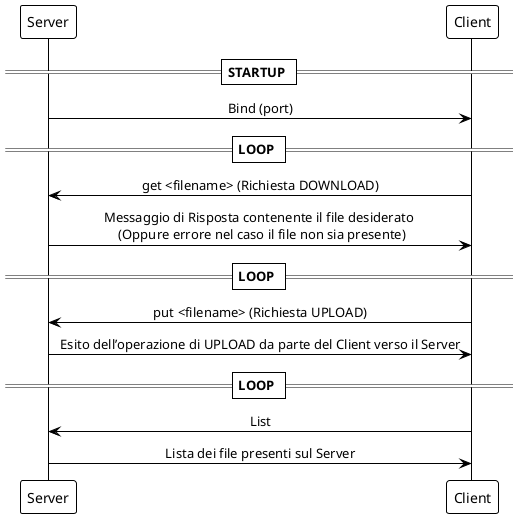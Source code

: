 @startuml UDP-Communication
!theme plain
skinparam SequenceMessageAlign center

== STARTUP ==
Server -> Client : Bind (port)
== LOOP ==
Client -> Server : get <filename> (Richiesta DOWNLOAD)
Server -> Client : Messaggio di Risposta contenente il file desiderato \n (Oppure errore nel caso il file non sia presente)
== LOOP ==
Client -> Server : put <filename> (Richiesta UPLOAD)
Server -> Client : Esito dell’operazione di UPLOAD da parte del Client verso il Server
== LOOP ==
Client -> Server : List
Server -> Client : Lista dei file presenti sul Server

@enduml
